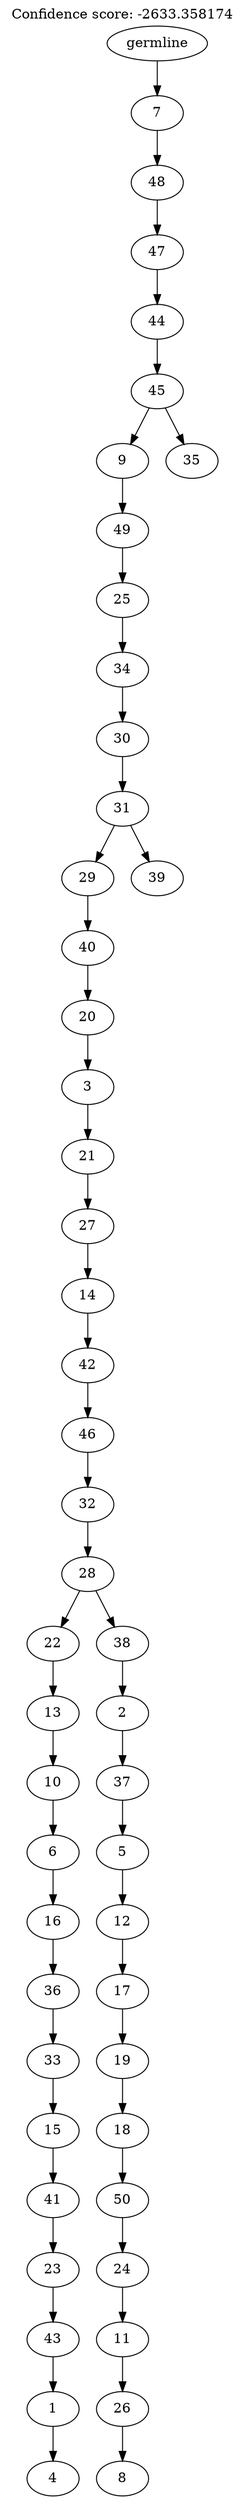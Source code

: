 digraph g {
	"49" -> "50";
	"50" [label="4"];
	"48" -> "49";
	"49" [label="1"];
	"47" -> "48";
	"48" [label="43"];
	"46" -> "47";
	"47" [label="23"];
	"45" -> "46";
	"46" [label="41"];
	"44" -> "45";
	"45" [label="15"];
	"43" -> "44";
	"44" [label="33"];
	"42" -> "43";
	"43" [label="36"];
	"41" -> "42";
	"42" [label="16"];
	"40" -> "41";
	"41" [label="6"];
	"39" -> "40";
	"40" [label="10"];
	"38" -> "39";
	"39" [label="13"];
	"36" -> "37";
	"37" [label="8"];
	"35" -> "36";
	"36" [label="26"];
	"34" -> "35";
	"35" [label="11"];
	"33" -> "34";
	"34" [label="24"];
	"32" -> "33";
	"33" [label="50"];
	"31" -> "32";
	"32" [label="18"];
	"30" -> "31";
	"31" [label="19"];
	"29" -> "30";
	"30" [label="17"];
	"28" -> "29";
	"29" [label="12"];
	"27" -> "28";
	"28" [label="5"];
	"26" -> "27";
	"27" [label="37"];
	"25" -> "26";
	"26" [label="2"];
	"24" -> "25";
	"25" [label="38"];
	"24" -> "38";
	"38" [label="22"];
	"23" -> "24";
	"24" [label="28"];
	"22" -> "23";
	"23" [label="32"];
	"21" -> "22";
	"22" [label="46"];
	"20" -> "21";
	"21" [label="42"];
	"19" -> "20";
	"20" [label="14"];
	"18" -> "19";
	"19" [label="27"];
	"17" -> "18";
	"18" [label="21"];
	"16" -> "17";
	"17" [label="3"];
	"15" -> "16";
	"16" [label="20"];
	"14" -> "15";
	"15" [label="40"];
	"12" -> "13";
	"13" [label="39"];
	"12" -> "14";
	"14" [label="29"];
	"11" -> "12";
	"12" [label="31"];
	"10" -> "11";
	"11" [label="30"];
	"9" -> "10";
	"10" [label="34"];
	"8" -> "9";
	"9" [label="25"];
	"7" -> "8";
	"8" [label="49"];
	"5" -> "6";
	"6" [label="35"];
	"5" -> "7";
	"7" [label="9"];
	"4" -> "5";
	"5" [label="45"];
	"3" -> "4";
	"4" [label="44"];
	"2" -> "3";
	"3" [label="47"];
	"1" -> "2";
	"2" [label="48"];
	"0" -> "1";
	"1" [label="7"];
	"0" [label="germline"];
	labelloc="t";
	label="Confidence score: -2633.358174";
}
